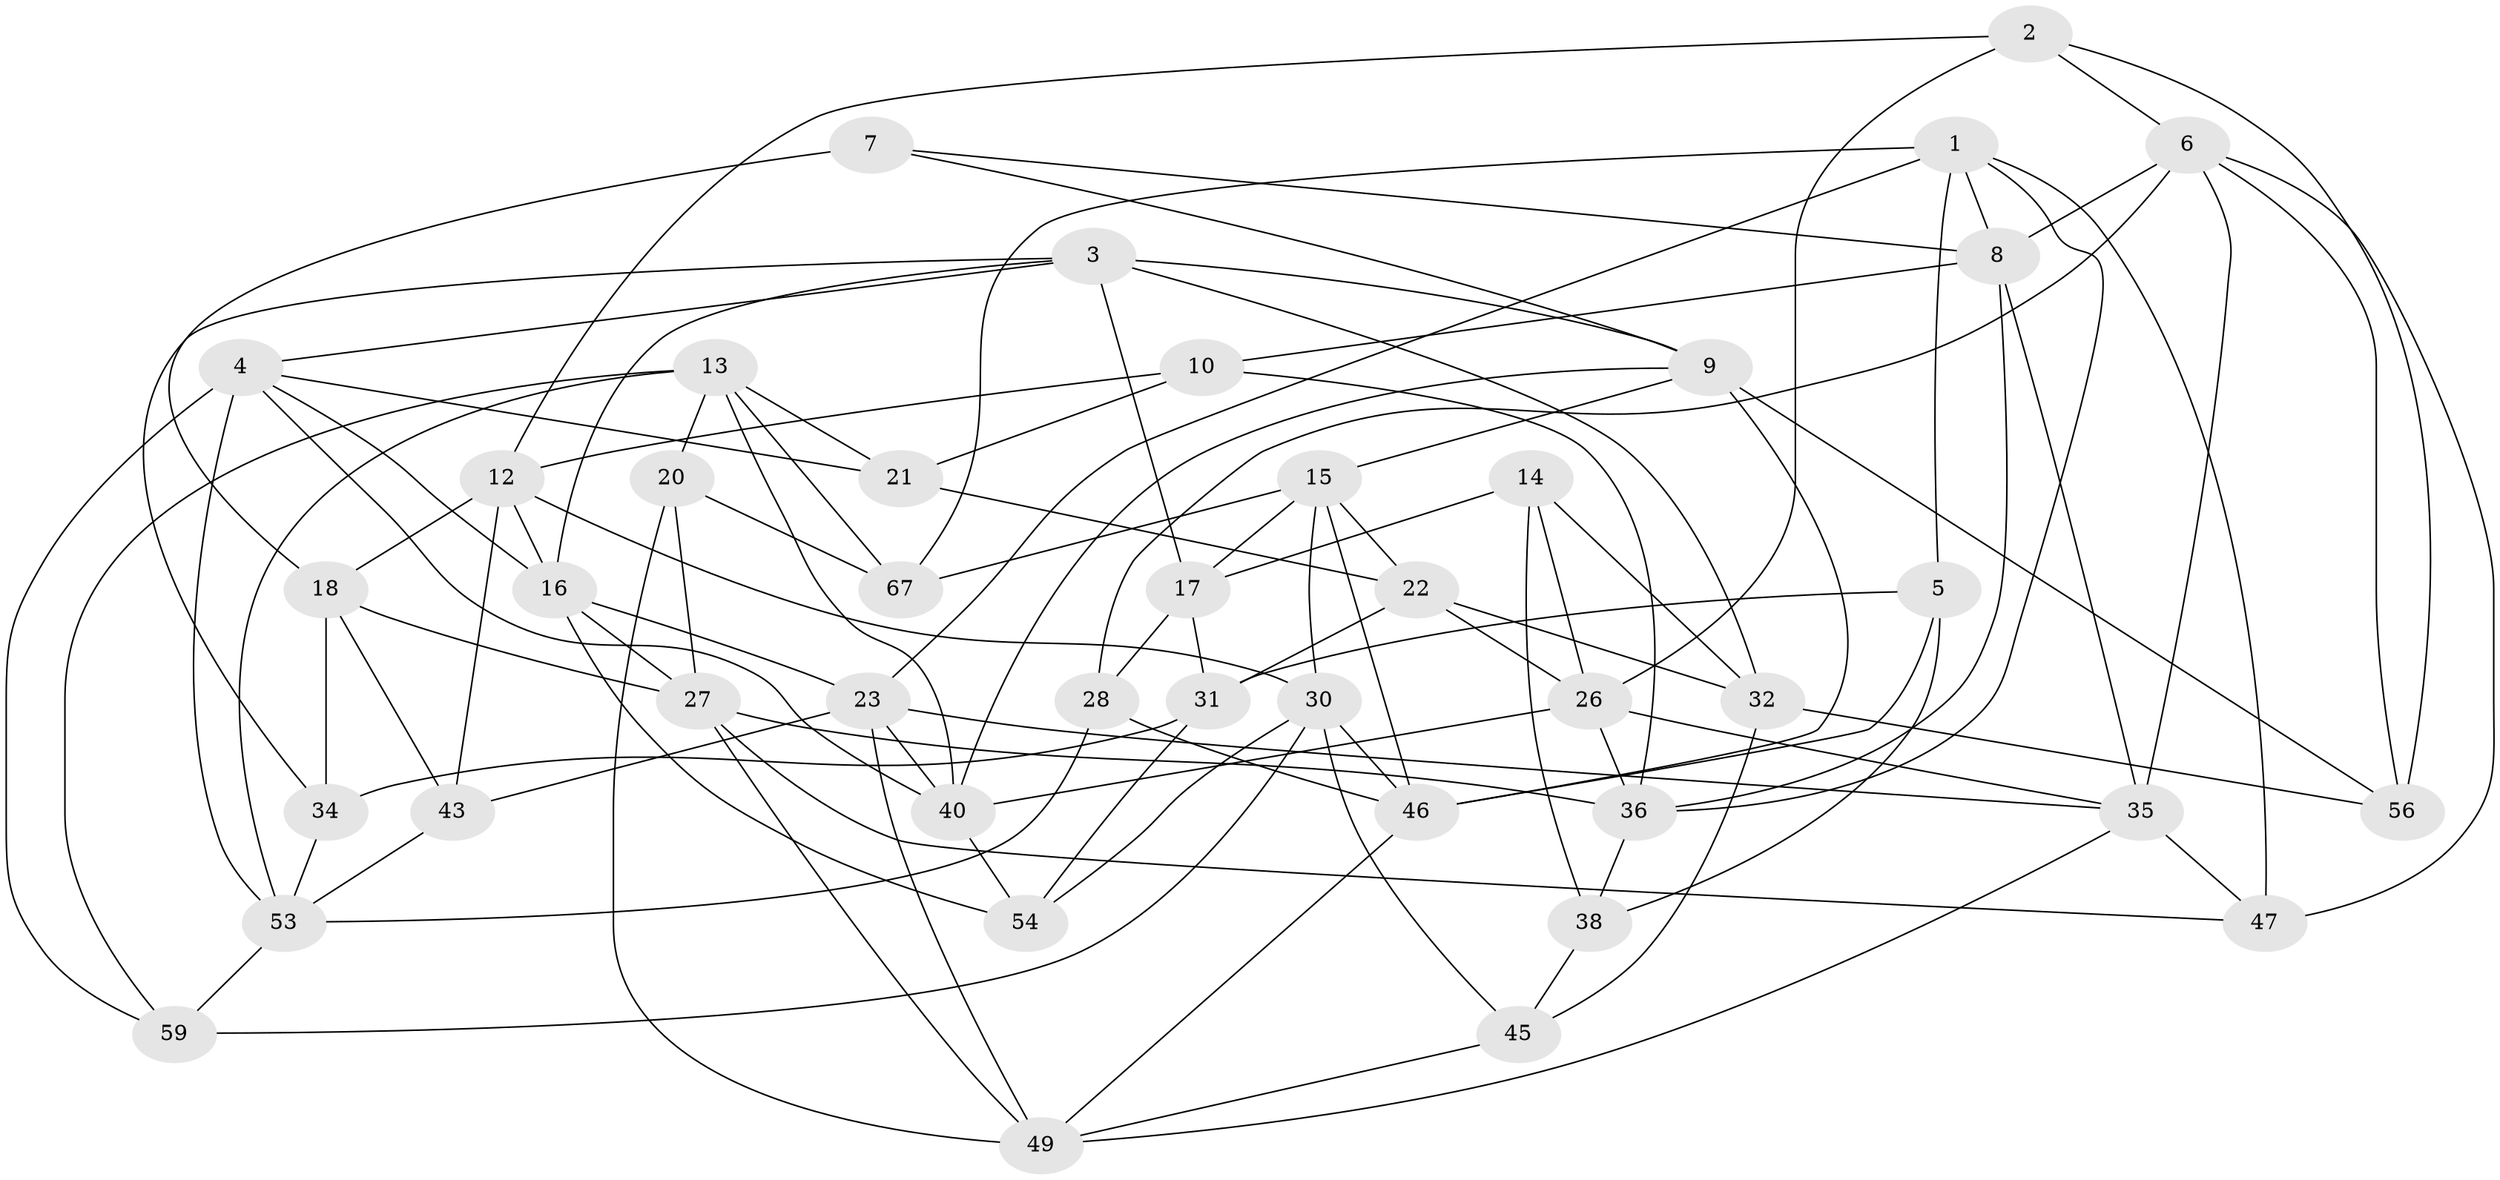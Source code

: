 // original degree distribution, {4: 1.0}
// Generated by graph-tools (version 1.1) at 2025/42/03/06/25 10:42:23]
// undirected, 42 vertices, 106 edges
graph export_dot {
graph [start="1"]
  node [color=gray90,style=filled];
  1 [super="+41"];
  2;
  3 [super="+11"];
  4 [super="+24"];
  5;
  6 [super="+62"];
  7;
  8 [super="+19"];
  9 [super="+25"];
  10;
  12 [super="+37"];
  13 [super="+42"];
  14;
  15 [super="+60"];
  16 [super="+66"];
  17 [super="+58"];
  18 [super="+33"];
  20;
  21;
  22 [super="+50"];
  23 [super="+29"];
  26 [super="+48"];
  27 [super="+51"];
  28;
  30 [super="+65"];
  31 [super="+39"];
  32 [super="+52"];
  34;
  35 [super="+61"];
  36 [super="+57"];
  38;
  40 [super="+44"];
  43;
  45;
  46 [super="+63"];
  47;
  49 [super="+55"];
  53 [super="+64"];
  54;
  56;
  59;
  67;
  1 -- 47;
  1 -- 23;
  1 -- 8;
  1 -- 67;
  1 -- 36;
  1 -- 5;
  2 -- 6;
  2 -- 56;
  2 -- 12;
  2 -- 26;
  3 -- 32;
  3 -- 34;
  3 -- 4;
  3 -- 16;
  3 -- 9;
  3 -- 17;
  4 -- 21;
  4 -- 59;
  4 -- 40;
  4 -- 16;
  4 -- 53;
  5 -- 38;
  5 -- 46;
  5 -- 31;
  6 -- 56;
  6 -- 35;
  6 -- 8;
  6 -- 28;
  6 -- 47;
  7 -- 18 [weight=2];
  7 -- 8;
  7 -- 9;
  8 -- 10;
  8 -- 35;
  8 -- 36;
  9 -- 40;
  9 -- 46;
  9 -- 56;
  9 -- 15;
  10 -- 21;
  10 -- 12;
  10 -- 36;
  12 -- 43;
  12 -- 16;
  12 -- 18;
  12 -- 30;
  13 -- 53;
  13 -- 20;
  13 -- 21;
  13 -- 40;
  13 -- 59;
  13 -- 67;
  14 -- 32;
  14 -- 17;
  14 -- 38;
  14 -- 26;
  15 -- 30;
  15 -- 46;
  15 -- 17;
  15 -- 67;
  15 -- 22;
  16 -- 23;
  16 -- 27;
  16 -- 54;
  17 -- 31 [weight=2];
  17 -- 28;
  18 -- 34;
  18 -- 43;
  18 -- 27;
  20 -- 49;
  20 -- 67;
  20 -- 27;
  21 -- 22;
  22 -- 32 [weight=2];
  22 -- 31;
  22 -- 26;
  23 -- 35;
  23 -- 40;
  23 -- 49;
  23 -- 43;
  26 -- 35;
  26 -- 40;
  26 -- 36;
  27 -- 36;
  27 -- 49;
  27 -- 47;
  28 -- 53;
  28 -- 46;
  30 -- 54;
  30 -- 59;
  30 -- 46;
  30 -- 45;
  31 -- 54;
  31 -- 34;
  32 -- 56;
  32 -- 45;
  34 -- 53;
  35 -- 49;
  35 -- 47;
  36 -- 38;
  38 -- 45;
  40 -- 54;
  43 -- 53;
  45 -- 49;
  46 -- 49;
  53 -- 59;
}
